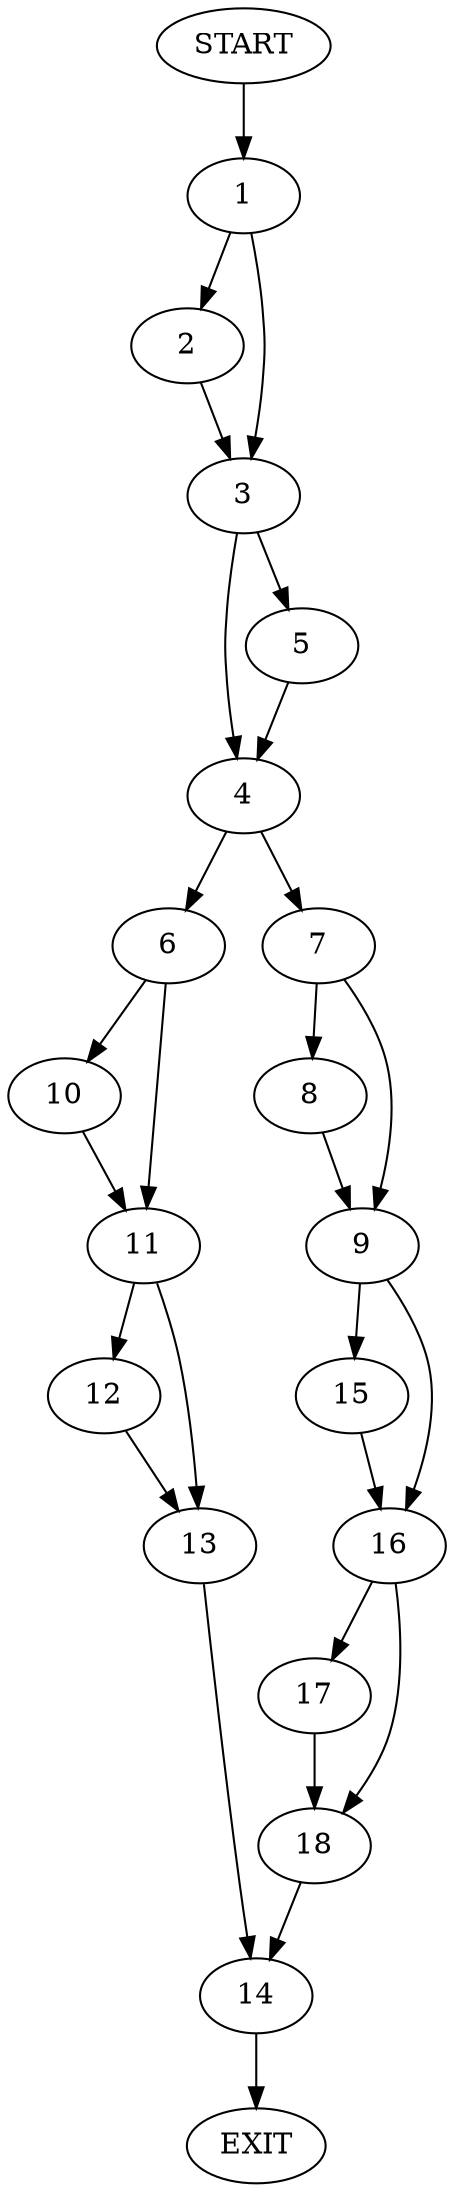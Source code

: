 digraph {
0 [label="START"]
19 [label="EXIT"]
0 -> 1
1 -> 2
1 -> 3
2 -> 3
3 -> 4
3 -> 5
5 -> 4
4 -> 6
4 -> 7
7 -> 8
7 -> 9
6 -> 10
6 -> 11
10 -> 11
11 -> 12
11 -> 13
13 -> 14
12 -> 13
14 -> 19
8 -> 9
9 -> 15
9 -> 16
15 -> 16
16 -> 17
16 -> 18
17 -> 18
18 -> 14
}
